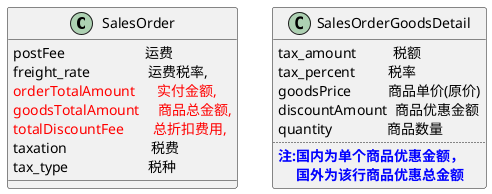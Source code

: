 @startuml

class SalesOrder{
    postFee                      运费
    freight_rate                运费税率,
    <font color=red>orderTotalAmount      实付金额,
    <font color=red>goodsTotalAmount     商品总金额,
    <font color=red>totalDiscountFee        总折扣费用,
    taxation                       税费
    tax_type                      税种
}
class SalesOrderGoodsDetail {
    tax_amount          税额
    tax_percent         税率
    goodsPrice          商品单价(原价)
    discountAmount  商品优惠金额
    quantity               商品数量
    ....
    <font color=blue><b>注:国内为单个商品优惠金额，
    <font color=blue><b>     国外为该行商品优惠总金额
}


@enduml